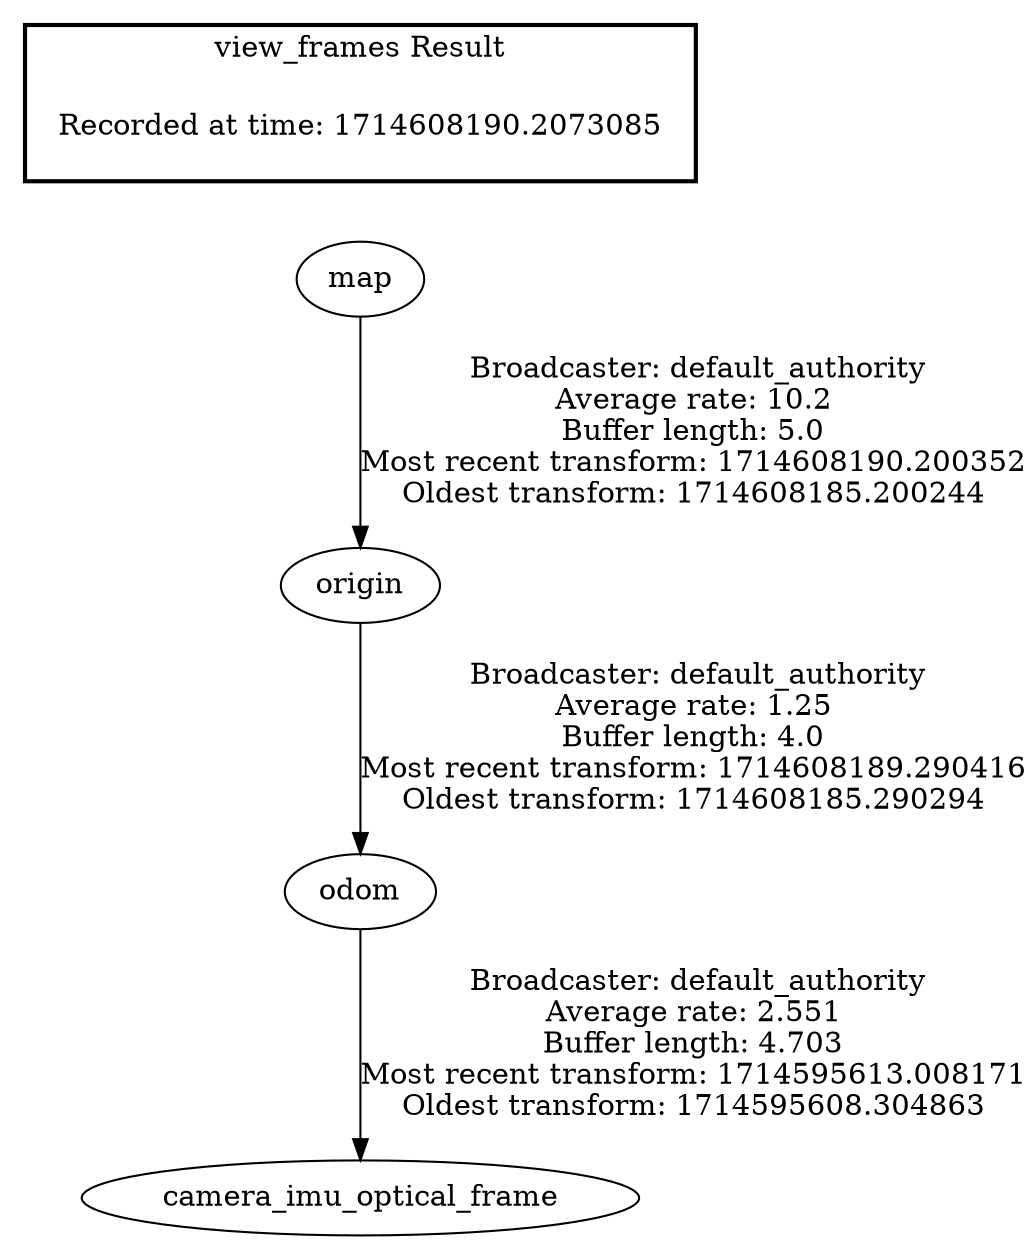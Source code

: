 digraph G {
"map" -> "origin"[label=" Broadcaster: default_authority\nAverage rate: 10.2\nBuffer length: 5.0\nMost recent transform: 1714608190.200352\nOldest transform: 1714608185.200244\n"];
"origin" -> "odom"[label=" Broadcaster: default_authority\nAverage rate: 1.25\nBuffer length: 4.0\nMost recent transform: 1714608189.290416\nOldest transform: 1714608185.290294\n"];
"odom" -> "camera_imu_optical_frame"[label=" Broadcaster: default_authority\nAverage rate: 2.551\nBuffer length: 4.703\nMost recent transform: 1714595613.008171\nOldest transform: 1714595608.304863\n"];
edge [style=invis];
 subgraph cluster_legend { style=bold; color=black; label ="view_frames Result";
"Recorded at time: 1714608190.2073085"[ shape=plaintext ] ;
}->"map";
}